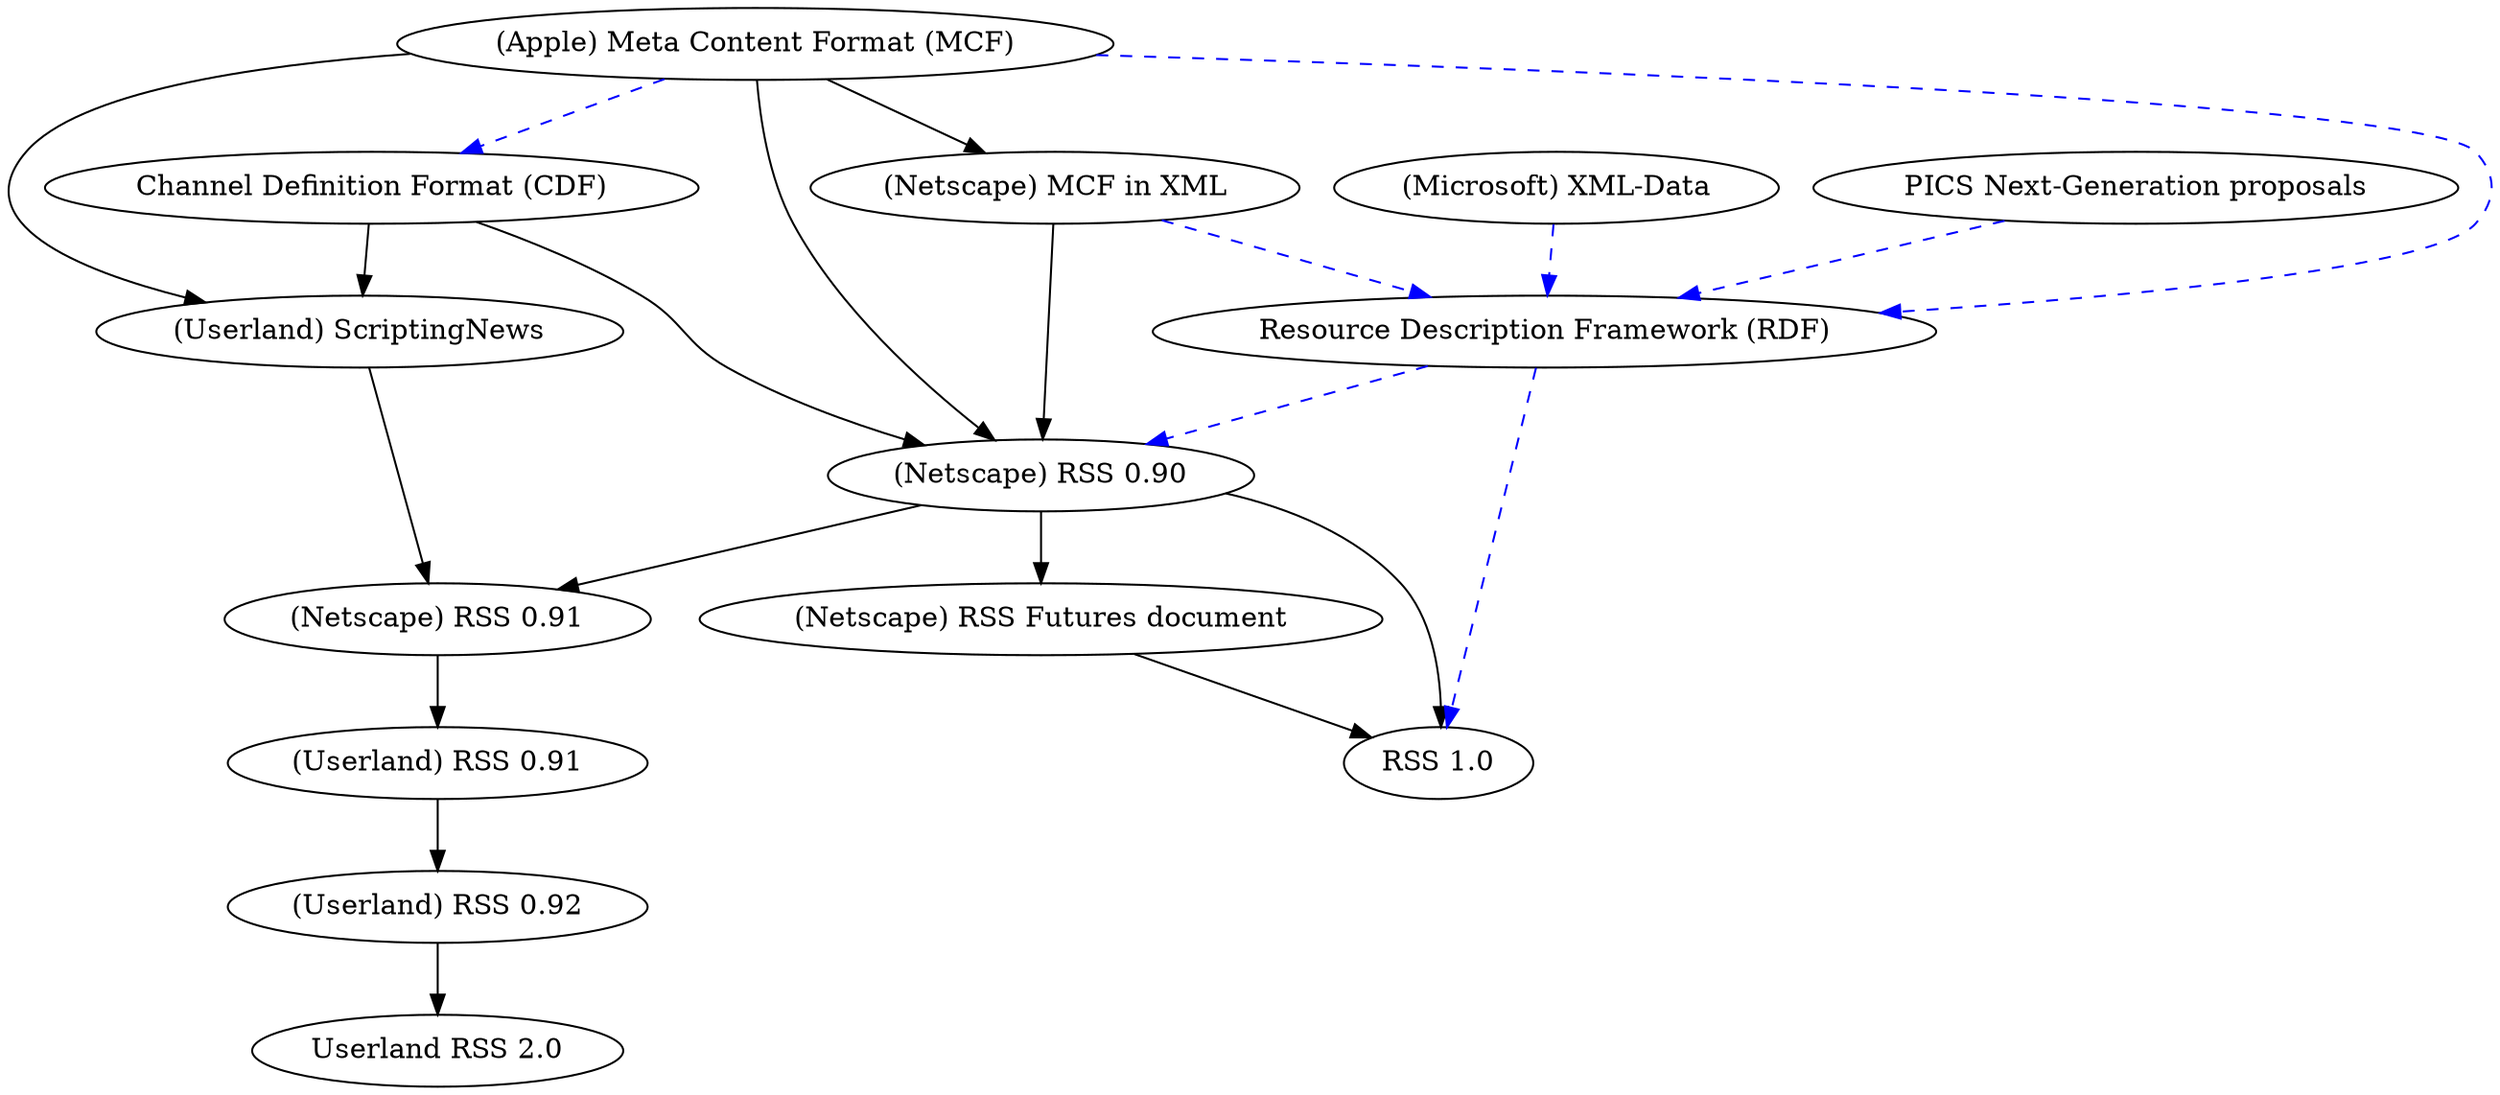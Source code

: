 /* first draft. blue dotted means draws upon in part; other arrows indicate 
based upon relationships */

digraph rss  {


	nsmcf -> rss090;

	applemcf -> rss090;
	applemcf -> nsmcf;

	mscdf -> rss090;

        rdf -> rss090 [style=dashed, color=blue];

	applemcf -> sn;
	applemcf -> mscdf [style=dashed, color=blue];
	applemcf -> rdf [style=dashed, color=blue];

	mscdf -> sn;

        nsmcf -> rdf [style=dashed, color=blue];
	msxmldata -> rdf [style=dashed, color=blue];

	picsng -> rdf [style=dashed, color=blue];
	rss090 -> rss100;
	rss090 -> nsrssfutures;
	nsrssfutures -> rss100;	

	rss090 -> rss091;
	sn -> rss091;
	rss091 -> urss091;
	rss092 -> urss200;

	rdf -> rss100 [style=dashed, color=blue];	

# node labels

	nsrssfutures [label="(Netscape) RSS Futures document"];
	urss200 [label="Userland RSS 2.0"];
	urss091 [label="(Userland) RSS 0.91"];
	urss091 -> rss092;
 	rss092 [label="(Userland) RSS 0.92"];
	rss100 [label="RSS 1.0"];
	rdf [label="Resource Description Framework (RDF)"];
	mscdf [label="Channel Definition Format (CDF)" ];
	applemcf [label="(Apple) Meta Content Format (MCF)"];
	nsmcf [label="(Netscape) MCF in XML"];
	sn [label="(Userland) ScriptingNews"]; 
	rss090 [label="(Netscape) RSS 0.90"];
	rss091 [label="(Netscape) RSS 0.91"];
	rss092 [label="(Userland) RSS 0.92"];
	picsng [label="PICS Next-Generation proposals"];
	msxmldata [label="(Microsoft) XML-Data"];
	
	}
/*

 - Userland RSS descends from NetscapeRSS0.91 
 - NetscapeRSS0.90 descends from MCFinXML and AppleMCF and CDF and uses RDF. 
 -NetscapeRSS0.91 descends from RSS0.90 and scriptingNews 
 - scriptingNews descends from AppleMCF and CDF. 
 - CDF descends partly from AppleMCF. 
 - RDF descends partly from AppleMCF and MCFinXML (and various other proposals) - RSS 1.0 descends from NetscapeRSS0.90 and uses RDF. 
 */

